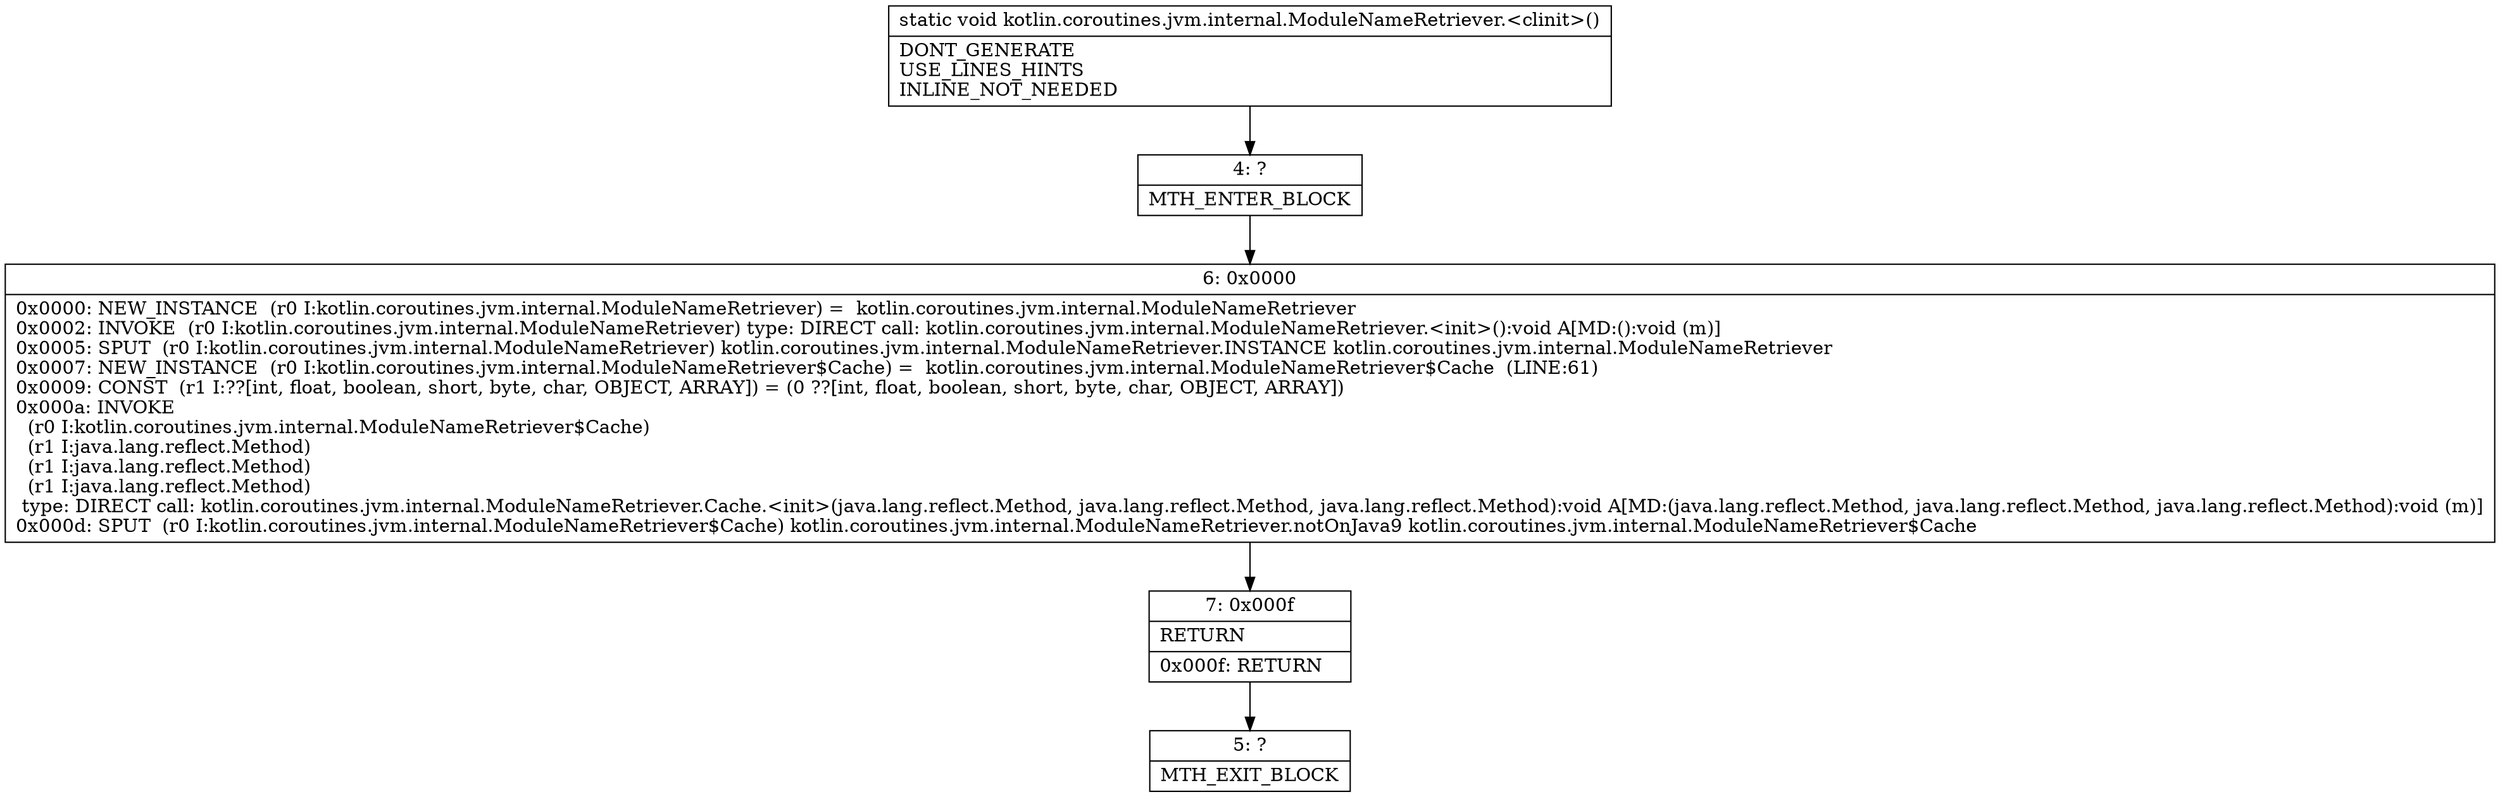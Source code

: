 digraph "CFG forkotlin.coroutines.jvm.internal.ModuleNameRetriever.\<clinit\>()V" {
Node_4 [shape=record,label="{4\:\ ?|MTH_ENTER_BLOCK\l}"];
Node_6 [shape=record,label="{6\:\ 0x0000|0x0000: NEW_INSTANCE  (r0 I:kotlin.coroutines.jvm.internal.ModuleNameRetriever) =  kotlin.coroutines.jvm.internal.ModuleNameRetriever \l0x0002: INVOKE  (r0 I:kotlin.coroutines.jvm.internal.ModuleNameRetriever) type: DIRECT call: kotlin.coroutines.jvm.internal.ModuleNameRetriever.\<init\>():void A[MD:():void (m)]\l0x0005: SPUT  (r0 I:kotlin.coroutines.jvm.internal.ModuleNameRetriever) kotlin.coroutines.jvm.internal.ModuleNameRetriever.INSTANCE kotlin.coroutines.jvm.internal.ModuleNameRetriever \l0x0007: NEW_INSTANCE  (r0 I:kotlin.coroutines.jvm.internal.ModuleNameRetriever$Cache) =  kotlin.coroutines.jvm.internal.ModuleNameRetriever$Cache  (LINE:61)\l0x0009: CONST  (r1 I:??[int, float, boolean, short, byte, char, OBJECT, ARRAY]) = (0 ??[int, float, boolean, short, byte, char, OBJECT, ARRAY]) \l0x000a: INVOKE  \l  (r0 I:kotlin.coroutines.jvm.internal.ModuleNameRetriever$Cache)\l  (r1 I:java.lang.reflect.Method)\l  (r1 I:java.lang.reflect.Method)\l  (r1 I:java.lang.reflect.Method)\l type: DIRECT call: kotlin.coroutines.jvm.internal.ModuleNameRetriever.Cache.\<init\>(java.lang.reflect.Method, java.lang.reflect.Method, java.lang.reflect.Method):void A[MD:(java.lang.reflect.Method, java.lang.reflect.Method, java.lang.reflect.Method):void (m)]\l0x000d: SPUT  (r0 I:kotlin.coroutines.jvm.internal.ModuleNameRetriever$Cache) kotlin.coroutines.jvm.internal.ModuleNameRetriever.notOnJava9 kotlin.coroutines.jvm.internal.ModuleNameRetriever$Cache \l}"];
Node_7 [shape=record,label="{7\:\ 0x000f|RETURN\l|0x000f: RETURN   \l}"];
Node_5 [shape=record,label="{5\:\ ?|MTH_EXIT_BLOCK\l}"];
MethodNode[shape=record,label="{static void kotlin.coroutines.jvm.internal.ModuleNameRetriever.\<clinit\>()  | DONT_GENERATE\lUSE_LINES_HINTS\lINLINE_NOT_NEEDED\l}"];
MethodNode -> Node_4;Node_4 -> Node_6;
Node_6 -> Node_7;
Node_7 -> Node_5;
}


